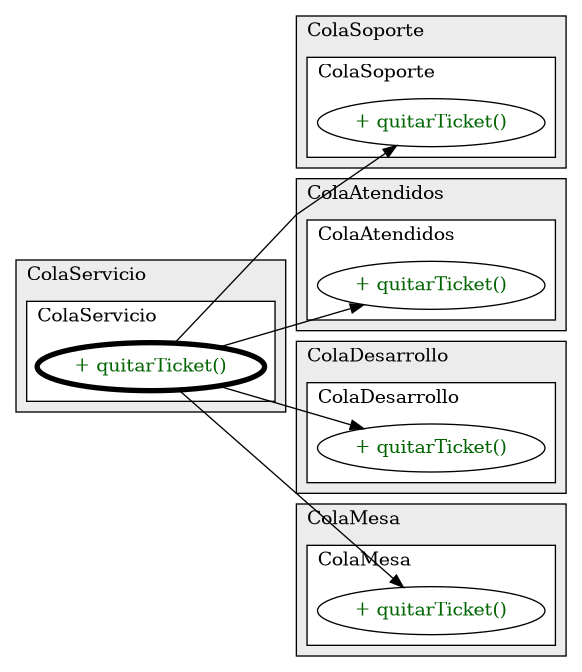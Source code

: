 @startuml

/' diagram meta data start
config=CallConfiguration;
{
  "rootMethod": "ColaServicio#quitarTicket()",
  "projectClassification": {
    "searchMode": "OpenProject", // OpenProject, AllProjects
    "includedProjects": "",
    "pathEndKeywords": "*.impl",
    "isClientPath": "",
    "isClientName": "",
    "isTestPath": "",
    "isTestName": "",
    "isMappingPath": "",
    "isMappingName": "",
    "isDataAccessPath": "",
    "isDataAccessName": "",
    "isDataStructurePath": "",
    "isDataStructureName": "",
    "isInterfaceStructuresPath": "",
    "isInterfaceStructuresName": "",
    "isEntryPointPath": "",
    "isEntryPointName": "",
    "treatFinalFieldsAsMandatory": false
  },
  "graphRestriction": {
    "classPackageExcludeFilter": "",
    "classPackageIncludeFilter": "",
    "classNameExcludeFilter": "",
    "classNameIncludeFilter": "",
    "methodNameExcludeFilter": "",
    "methodNameIncludeFilter": "",
    "removeByInheritance": "", // inheritance/annotation based filtering is done in a second step
    "removeByAnnotation": "",
    "removeByClassPackage": "", // cleanup the graph after inheritance/annotation based filtering is done
    "removeByClassName": "",
    "cutMappings": false,
    "cutEnum": true,
    "cutTests": true,
    "cutClient": true,
    "cutDataAccess": true,
    "cutInterfaceStructures": true,
    "cutDataStructures": true,
    "cutGetterAndSetter": true,
    "cutConstructors": true
  },
  "graphTraversal": {
    "forwardDepth": 3,
    "backwardDepth": 3,
    "classPackageExcludeFilter": "",
    "classPackageIncludeFilter": "",
    "classNameExcludeFilter": "",
    "classNameIncludeFilter": "",
    "methodNameExcludeFilter": "",
    "methodNameIncludeFilter": "",
    "hideMappings": false,
    "hideDataStructures": false,
    "hidePrivateMethods": true,
    "hideInterfaceCalls": true, // indirection: implementation -> interface (is hidden) -> implementation
    "onlyShowApplicationEntryPoints": false, // root node is included
    "useMethodCallsForStructureDiagram": "ForwardOnly" // ForwardOnly, BothDirections, No
  },
  "details": {
    "aggregation": "GroupByClass", // ByClass, GroupByClass, None
    "showMethodParametersTypes": false,
    "showMethodParametersNames": false,
    "showMethodReturnType": false,
    "showPackageLevels": 2,
    "showCallOrder": false,
    "edgeMode": "MethodsOnly", // TypesOnly, MethodsOnly, TypesAndMethods, MethodsAndDirectTypeUsage
    "showDetailedClassStructure": false
  },
  "rootClass": "ColaServicio",
  "extensionCallbackMethod": "" // qualified.class.name#methodName - signature: public static String method(String)
}
diagram meta data end '/



digraph g {
    rankdir="LR"
    splines=polyline
    

'nodes 
subgraph cluster_1219410713 { 
   	label=ColaSoporte
	labeljust=l
	fillcolor="#ececec"
	style=filled
   
   subgraph cluster_1694703200 { 
   	label=ColaSoporte
	labeljust=l
	fillcolor=white
	style=filled
   
   ColaSoporte1219410713XXXquitarTicket0[
	label="+ quitarTicket()"
	style=filled
	fillcolor=white
	tooltip="ColaSoporte

null"
	fontcolor=darkgreen
];
} 
} 

subgraph cluster_2051413510 { 
   	label=ColaAtendidos
	labeljust=l
	fillcolor="#ececec"
	style=filled
   
   subgraph cluster_237790238 { 
   	label=ColaAtendidos
	labeljust=l
	fillcolor=white
	style=filled
   
   ColaAtendidos2051413510XXXquitarTicket0[
	label="+ quitarTicket()"
	style=filled
	fillcolor=white
	tooltip="ColaAtendidos

null"
	fontcolor=darkgreen
];
} 
} 

subgraph cluster_308121488 { 
   	label=ColaDesarrollo
	labeljust=l
	fillcolor="#ececec"
	style=filled
   
   subgraph cluster_590740050 { 
   	label=ColaDesarrollo
	labeljust=l
	fillcolor=white
	style=filled
   
   ColaDesarrollo308121488XXXquitarTicket0[
	label="+ quitarTicket()"
	style=filled
	fillcolor=white
	tooltip="ColaDesarrollo

null"
	fontcolor=darkgreen
];
} 
} 

subgraph cluster_578206585 { 
   	label=ColaMesa
	labeljust=l
	fillcolor="#ececec"
	style=filled
   
   subgraph cluster_590551566 { 
   	label=ColaMesa
	labeljust=l
	fillcolor=white
	style=filled
   
   ColaMesa578206585XXXquitarTicket0[
	label="+ quitarTicket()"
	style=filled
	fillcolor=white
	tooltip="ColaMesa

null"
	fontcolor=darkgreen
];
} 
} 

subgraph cluster_631310071 { 
   	label=ColaServicio
	labeljust=l
	fillcolor="#ececec"
	style=filled
   
   subgraph cluster_387812210 { 
   	label=ColaServicio
	labeljust=l
	fillcolor=white
	style=filled
   
   ColaServicio631310071XXXquitarTicket0[
	label="+ quitarTicket()"
	style=filled
	fillcolor=white
	tooltip="ColaServicio

null"
	penwidth=4
	fontcolor=darkgreen
];
} 
} 

'edges    
ColaServicio631310071XXXquitarTicket0 -> ColaAtendidos2051413510XXXquitarTicket0;
ColaServicio631310071XXXquitarTicket0 -> ColaDesarrollo308121488XXXquitarTicket0;
ColaServicio631310071XXXquitarTicket0 -> ColaMesa578206585XXXquitarTicket0;
ColaServicio631310071XXXquitarTicket0 -> ColaSoporte1219410713XXXquitarTicket0;
    
}
@enduml